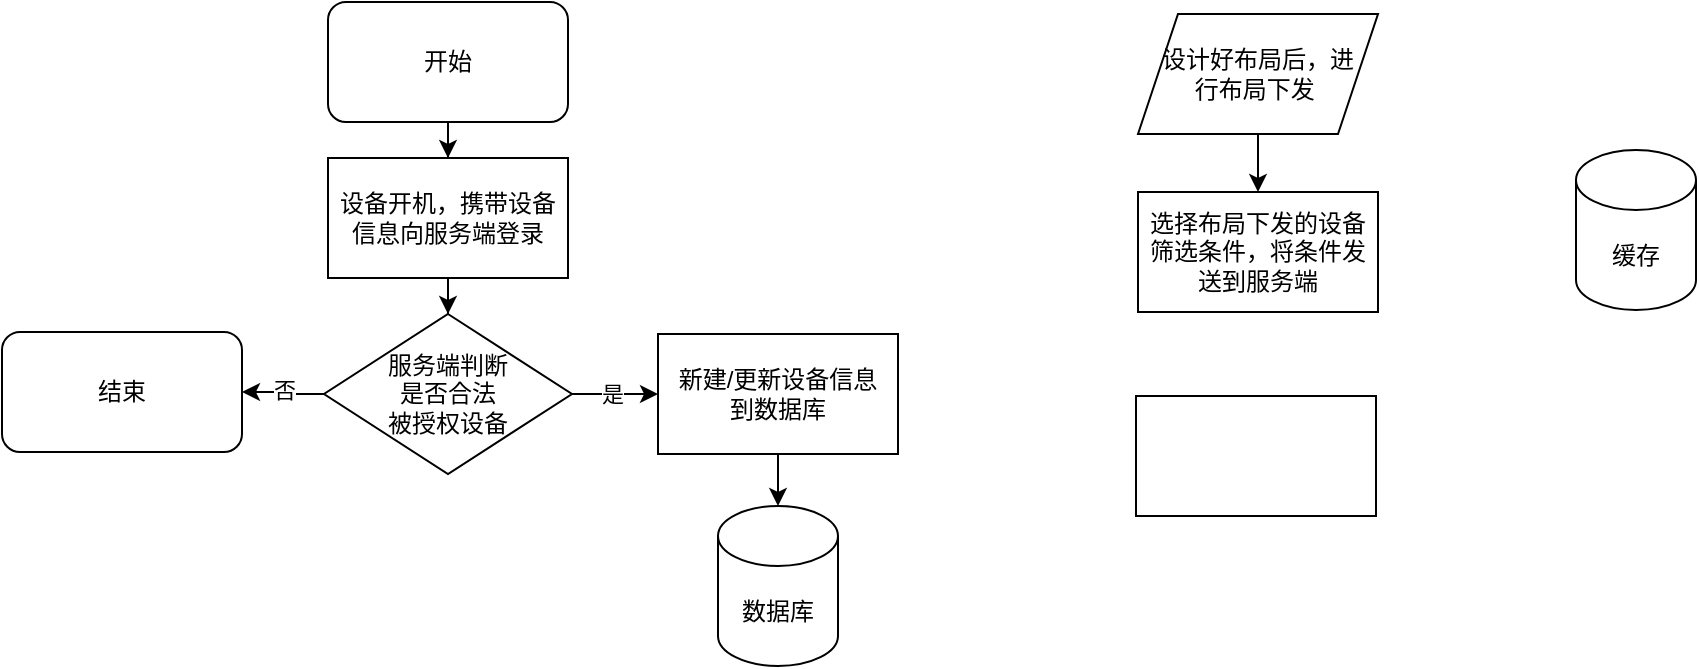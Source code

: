 <mxfile version="24.5.4" type="github">
  <diagram id="C5RBs43oDa-KdzZeNtuy" name="Page-1">
    <mxGraphModel dx="2047" dy="1208" grid="0" gridSize="10" guides="0" tooltips="1" connect="1" arrows="1" fold="1" page="0" pageScale="1" pageWidth="827" pageHeight="1169" math="0" shadow="0">
      <root>
        <mxCell id="WIyWlLk6GJQsqaUBKTNV-0" />
        <mxCell id="WIyWlLk6GJQsqaUBKTNV-1" parent="WIyWlLk6GJQsqaUBKTNV-0" />
        <mxCell id="vrMutl9Br54j6cZ6q9lH-99" value="" style="edgeStyle=orthogonalEdgeStyle;rounded=0;orthogonalLoop=1;jettySize=auto;html=1;" edge="1" parent="WIyWlLk6GJQsqaUBKTNV-1" source="vrMutl9Br54j6cZ6q9lH-91" target="vrMutl9Br54j6cZ6q9lH-92">
          <mxGeometry relative="1" as="geometry" />
        </mxCell>
        <mxCell id="vrMutl9Br54j6cZ6q9lH-91" value="开始" style="rounded=1;whiteSpace=wrap;html=1;" vertex="1" parent="WIyWlLk6GJQsqaUBKTNV-1">
          <mxGeometry x="-125" y="-46" width="120" height="60" as="geometry" />
        </mxCell>
        <mxCell id="vrMutl9Br54j6cZ6q9lH-100" value="" style="edgeStyle=orthogonalEdgeStyle;rounded=0;orthogonalLoop=1;jettySize=auto;html=1;" edge="1" parent="WIyWlLk6GJQsqaUBKTNV-1" source="vrMutl9Br54j6cZ6q9lH-92" target="vrMutl9Br54j6cZ6q9lH-93">
          <mxGeometry relative="1" as="geometry" />
        </mxCell>
        <mxCell id="vrMutl9Br54j6cZ6q9lH-92" value="设备开机，携带设备信息向服务端登录" style="rounded=0;whiteSpace=wrap;html=1;" vertex="1" parent="WIyWlLk6GJQsqaUBKTNV-1">
          <mxGeometry x="-125" y="32" width="120" height="60" as="geometry" />
        </mxCell>
        <mxCell id="vrMutl9Br54j6cZ6q9lH-102" value="" style="edgeStyle=orthogonalEdgeStyle;rounded=0;orthogonalLoop=1;jettySize=auto;html=1;" edge="1" parent="WIyWlLk6GJQsqaUBKTNV-1" source="vrMutl9Br54j6cZ6q9lH-93" target="vrMutl9Br54j6cZ6q9lH-94">
          <mxGeometry relative="1" as="geometry" />
        </mxCell>
        <mxCell id="vrMutl9Br54j6cZ6q9lH-105" value="否" style="edgeLabel;html=1;align=center;verticalAlign=middle;resizable=0;points=[];" vertex="1" connectable="0" parent="vrMutl9Br54j6cZ6q9lH-102">
          <mxGeometry x="-0.048" y="-2" relative="1" as="geometry">
            <mxPoint as="offset" />
          </mxGeometry>
        </mxCell>
        <mxCell id="vrMutl9Br54j6cZ6q9lH-103" value="" style="edgeStyle=orthogonalEdgeStyle;rounded=0;orthogonalLoop=1;jettySize=auto;html=1;" edge="1" parent="WIyWlLk6GJQsqaUBKTNV-1" source="vrMutl9Br54j6cZ6q9lH-93" target="vrMutl9Br54j6cZ6q9lH-95">
          <mxGeometry relative="1" as="geometry" />
        </mxCell>
        <mxCell id="vrMutl9Br54j6cZ6q9lH-104" value="是" style="edgeLabel;html=1;align=center;verticalAlign=middle;resizable=0;points=[];" vertex="1" connectable="0" parent="vrMutl9Br54j6cZ6q9lH-103">
          <mxGeometry x="-0.077" relative="1" as="geometry">
            <mxPoint as="offset" />
          </mxGeometry>
        </mxCell>
        <mxCell id="vrMutl9Br54j6cZ6q9lH-93" value="服务端判断&lt;div&gt;是否合法&lt;div&gt;被授权设备&lt;/div&gt;&lt;/div&gt;" style="rhombus;whiteSpace=wrap;html=1;" vertex="1" parent="WIyWlLk6GJQsqaUBKTNV-1">
          <mxGeometry x="-127" y="110" width="124" height="80" as="geometry" />
        </mxCell>
        <mxCell id="vrMutl9Br54j6cZ6q9lH-94" value="结束" style="rounded=1;whiteSpace=wrap;html=1;" vertex="1" parent="WIyWlLk6GJQsqaUBKTNV-1">
          <mxGeometry x="-288" y="119" width="120" height="60" as="geometry" />
        </mxCell>
        <mxCell id="vrMutl9Br54j6cZ6q9lH-115" value="" style="edgeStyle=orthogonalEdgeStyle;rounded=0;orthogonalLoop=1;jettySize=auto;html=1;" edge="1" parent="WIyWlLk6GJQsqaUBKTNV-1" source="vrMutl9Br54j6cZ6q9lH-95" target="vrMutl9Br54j6cZ6q9lH-112">
          <mxGeometry relative="1" as="geometry" />
        </mxCell>
        <mxCell id="vrMutl9Br54j6cZ6q9lH-95" value="新建/更新设备信息&lt;div&gt;到数据库&lt;/div&gt;" style="rounded=0;whiteSpace=wrap;html=1;" vertex="1" parent="WIyWlLk6GJQsqaUBKTNV-1">
          <mxGeometry x="40" y="120" width="120" height="60" as="geometry" />
        </mxCell>
        <mxCell id="vrMutl9Br54j6cZ6q9lH-107" value="选择布局下发的设备筛选条件，将条件发送到服务端" style="rounded=0;whiteSpace=wrap;html=1;" vertex="1" parent="WIyWlLk6GJQsqaUBKTNV-1">
          <mxGeometry x="280" y="49" width="120" height="60" as="geometry" />
        </mxCell>
        <mxCell id="vrMutl9Br54j6cZ6q9lH-109" value="" style="whiteSpace=wrap;html=1;" vertex="1" parent="WIyWlLk6GJQsqaUBKTNV-1">
          <mxGeometry x="278.999" y="151.003" width="120" height="60" as="geometry" />
        </mxCell>
        <mxCell id="vrMutl9Br54j6cZ6q9lH-111" value="" style="edgeStyle=orthogonalEdgeStyle;rounded=0;orthogonalLoop=1;jettySize=auto;html=1;" edge="1" parent="WIyWlLk6GJQsqaUBKTNV-1" source="vrMutl9Br54j6cZ6q9lH-110" target="vrMutl9Br54j6cZ6q9lH-107">
          <mxGeometry relative="1" as="geometry" />
        </mxCell>
        <mxCell id="vrMutl9Br54j6cZ6q9lH-110" value="设计好布局后，进&lt;div&gt;行布局下发&amp;nbsp;&lt;/div&gt;" style="shape=parallelogram;perimeter=parallelogramPerimeter;whiteSpace=wrap;html=1;fixedSize=1;" vertex="1" parent="WIyWlLk6GJQsqaUBKTNV-1">
          <mxGeometry x="280" y="-40" width="120" height="60" as="geometry" />
        </mxCell>
        <mxCell id="vrMutl9Br54j6cZ6q9lH-112" value="数据库" style="shape=cylinder3;whiteSpace=wrap;html=1;boundedLbl=1;backgroundOutline=1;size=15;" vertex="1" parent="WIyWlLk6GJQsqaUBKTNV-1">
          <mxGeometry x="70" y="206" width="60" height="80" as="geometry" />
        </mxCell>
        <mxCell id="vrMutl9Br54j6cZ6q9lH-113" value="缓存" style="shape=cylinder3;whiteSpace=wrap;html=1;boundedLbl=1;backgroundOutline=1;size=15;" vertex="1" parent="WIyWlLk6GJQsqaUBKTNV-1">
          <mxGeometry x="499" y="28" width="60" height="80" as="geometry" />
        </mxCell>
      </root>
    </mxGraphModel>
  </diagram>
</mxfile>
